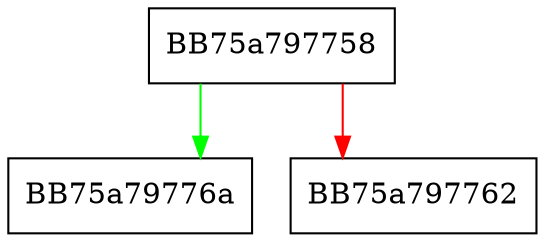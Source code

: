 digraph as_double {
  node [shape="box"];
  graph [splines=ortho];
  BB75a797758 -> BB75a79776a [color="green"];
  BB75a797758 -> BB75a797762 [color="red"];
}